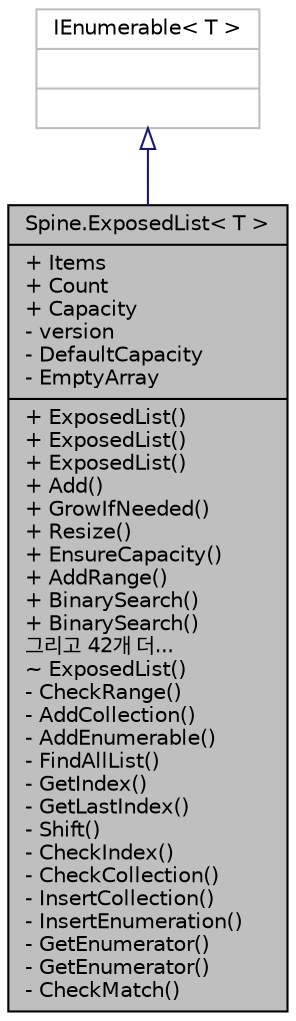 digraph "Spine.ExposedList&lt; T &gt;"
{
 // LATEX_PDF_SIZE
  edge [fontname="Helvetica",fontsize="10",labelfontname="Helvetica",labelfontsize="10"];
  node [fontname="Helvetica",fontsize="10",shape=record];
  Node1 [label="{Spine.ExposedList\< T \>\n|+ Items\l+ Count\l+ Capacity\l- version\l- DefaultCapacity\l- EmptyArray\l|+ ExposedList()\l+ ExposedList()\l+ ExposedList()\l+ Add()\l+ GrowIfNeeded()\l+ Resize()\l+ EnsureCapacity()\l+ AddRange()\l+ BinarySearch()\l+ BinarySearch()\l그리고 42개 더...\l~ ExposedList()\l- CheckRange()\l- AddCollection()\l- AddEnumerable()\l- FindAllList()\l- GetIndex()\l- GetLastIndex()\l- Shift()\l- CheckIndex()\l- CheckCollection()\l- InsertCollection()\l- InsertEnumeration()\l- GetEnumerator()\l- GetEnumerator()\l- CheckMatch()\l}",height=0.2,width=0.4,color="black", fillcolor="grey75", style="filled", fontcolor="black",tooltip=" "];
  Node2 -> Node1 [dir="back",color="midnightblue",fontsize="10",style="solid",arrowtail="onormal"];
  Node2 [label="{IEnumerable\< T \>\n||}",height=0.2,width=0.4,color="grey75", fillcolor="white", style="filled",tooltip=" "];
}
